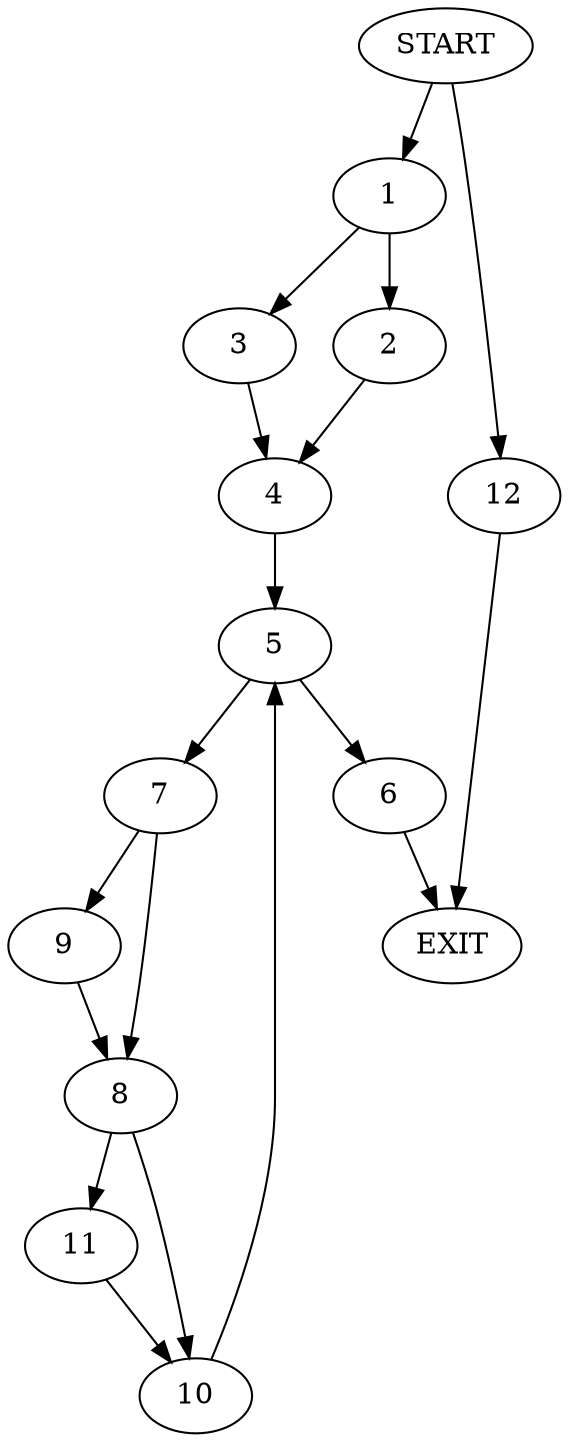digraph {
0 [label="START"]
13 [label="EXIT"]
0 -> 1
1 -> 2
1 -> 3
3 -> 4
2 -> 4
4 -> 5
5 -> 6
5 -> 7
7 -> 8
7 -> 9
6 -> 13
9 -> 8
8 -> 10
8 -> 11
11 -> 10
10 -> 5
0 -> 12
12 -> 13
}
